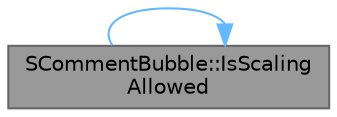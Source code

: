 digraph "SCommentBubble::IsScalingAllowed"
{
 // INTERACTIVE_SVG=YES
 // LATEX_PDF_SIZE
  bgcolor="transparent";
  edge [fontname=Helvetica,fontsize=10,labelfontname=Helvetica,labelfontsize=10];
  node [fontname=Helvetica,fontsize=10,shape=box,height=0.2,width=0.4];
  rankdir="LR";
  Node1 [id="Node000001",label="SCommentBubble::IsScaling\lAllowed",height=0.2,width=0.4,color="gray40", fillcolor="grey60", style="filled", fontcolor="black",tooltip="Returns if graph scaling can be applied to this bubble."];
  Node1 -> Node1 [id="edge1_Node000001_Node000001",color="steelblue1",style="solid",tooltip=" "];
}
